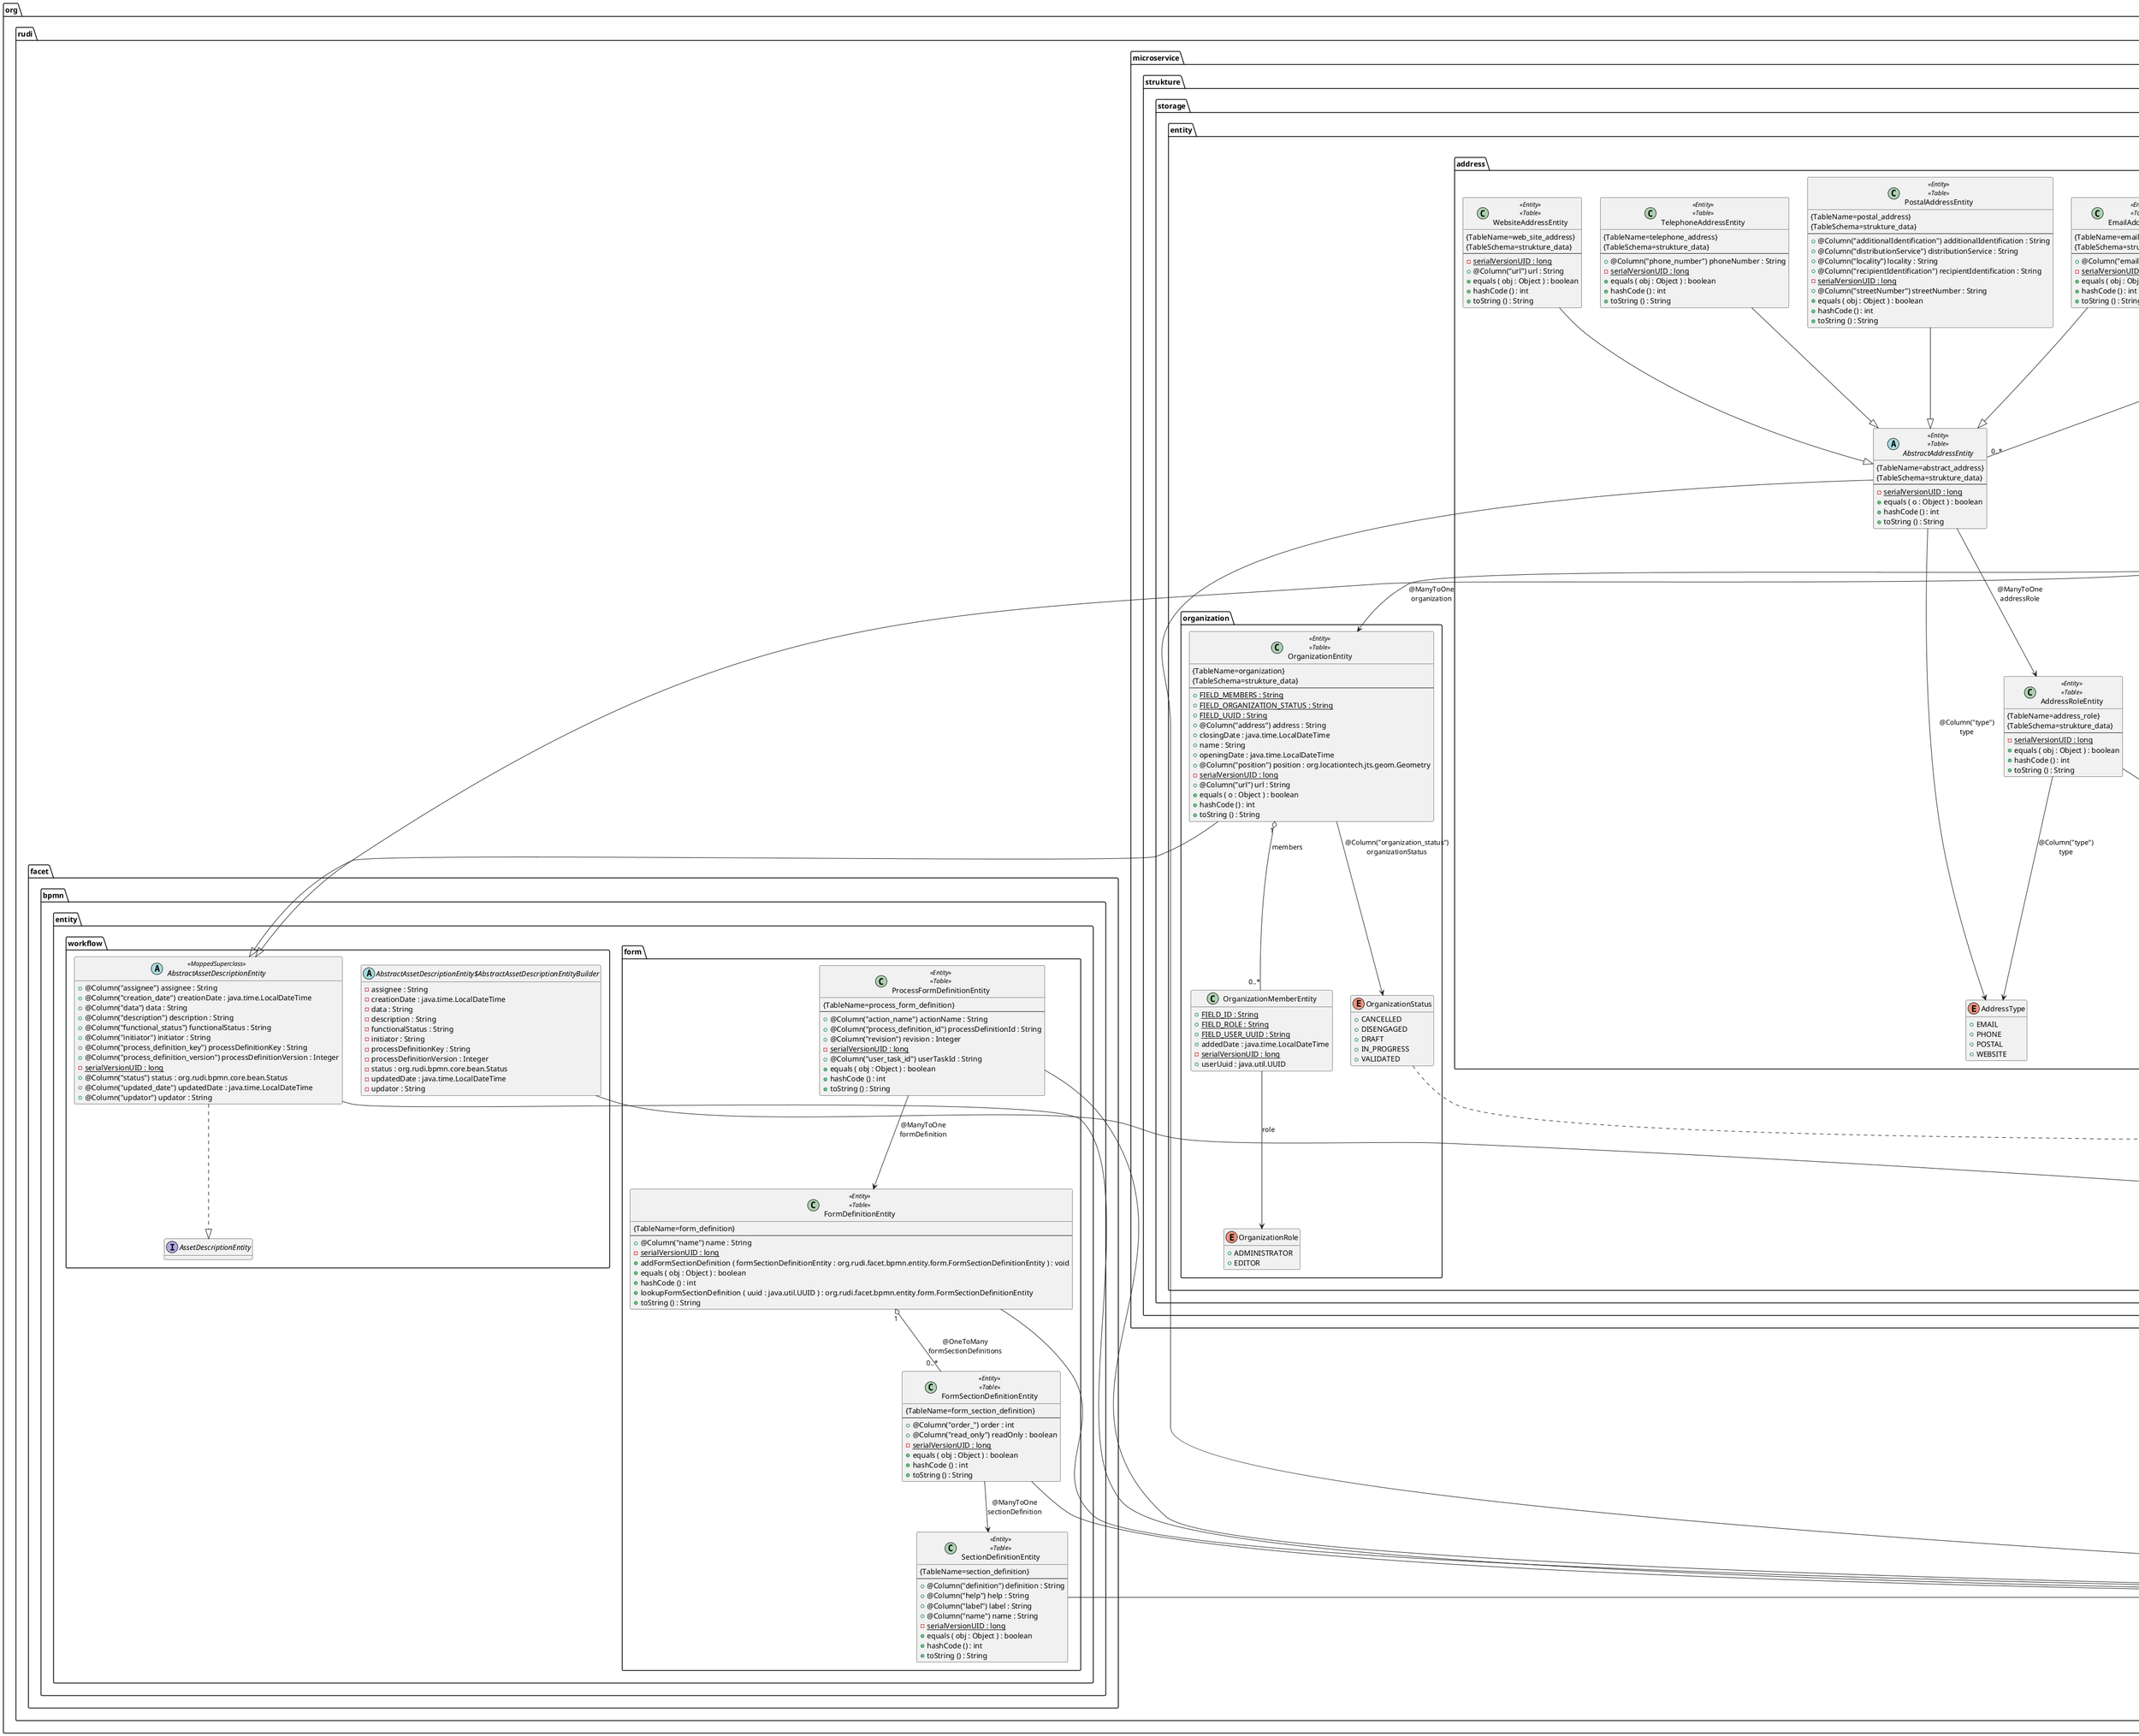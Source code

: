 @startuml

abstract class org.rudi.common.storage.entity.AbstractLabelizedEntity <<MappedSuperclass>>  {
	{field} {static} +CODE_COLUMN_LENGTH : int
	{field} {static} +CODE_COLUMN_NAME : String
	{field} +@Column("code") code : String
	{field} +@Column("label") label : String
	{field} {static} -serialVersionUID : long
	{method} +equals ( obj : Object ) : boolean
	{method} +hashCode () : int
	{method} +toString () : String
}


abstract class org.rudi.common.storage.entity.AbstractLongIdEntity <<MappedSuperclass>>  {
	{field} +@Column("id") @Id id : Long
	{field} {static} -serialVersionUID : long
	{field} +@Column("uuid") uuid : java.util.UUID
	{method} +equals ( obj : Object ) : boolean
	{method} +hashCode () : int
	{method} +toString () : String
}


abstract class org.rudi.common.storage.entity.AbstractLongIdEntity$AbstractLongIdEntityBuilder {
	{field} -id : Long
	{field} -uuid : java.util.UUID
	{method}  {abstract} +build () : org.rudi.common.storage.entity.AbstractLongIdEntity
	{method} +id ( id : Long ) : org.rudi.common.storage.entity.AbstractLongIdEntity$AbstractLongIdEntityBuilder
	{method}  {abstract} #self () : org.rudi.common.storage.entity.AbstractLongIdEntity$AbstractLongIdEntityBuilder
	{method} +toString () : String
	{method} +uuid ( uuid : java.util.UUID ) : org.rudi.common.storage.entity.AbstractLongIdEntity$AbstractLongIdEntityBuilder
}


abstract class org.rudi.common.storage.entity.AbstractStampedEntity <<MappedSuperclass>>  {
	{field} +@Column("closing_date") closingDate : java.time.LocalDateTime
	{field} +@Column("opening_date") openingDate : java.time.LocalDateTime
	{field} +@Column("order_") order : int
	{field} {static} -serialVersionUID : long
	{method} +equals ( obj : Object ) : boolean
	{method} +hashCode () : int
	{method} +toString () : String
}


abstract class org.rudi.common.storage.entity.AbstractTranslationEntity <<MappedSuperclass>>  {
	{field} +@Column("lang") lang : String
	{field} {static} -serialVersionUID : long
	{field} +@Column("text") text : String
	{method} +equals ( obj : Object ) : boolean
	{method} +hashCode () : int
	{method} +toString () : String
}


class org.rudi.common.storage.entity.HibernateEntityHelper {
	{method}  {static} +setCollection ( collectionGetter : java.util.function.Supplier , newCollection : java.util.Collection ) : void
}


interface org.rudi.common.storage.entity.PositionedStatus {
	{method}  {abstract} +isFinal () : boolean
	{method}  {abstract} +isInitial () : boolean
}


class org.rudi.common.storage.entity.SkosConceptCodeColumn {
	{field} {static} +LENGTH : int
	{field} {static} +NAME : String
	{field} {static} +TABLE_NAME : String
}


enum org.rudi.common.storage.entity.StatusPosition {
	{field} +FINAL
	{field} +INITIAL
	{field} +INTERMEDIATE
}


class org.rudi.facet.bpmn.entity.form.FormDefinitionEntity <<Entity>>  <<Table>>  {
 {TableName=form_definition}
--
	{field} +@Column("name") name : String
	{field} {static} -serialVersionUID : long
	{method} +addFormSectionDefinition ( formSectionDefinitionEntity : org.rudi.facet.bpmn.entity.form.FormSectionDefinitionEntity ) : void
	{method} +equals ( obj : Object ) : boolean
	{method} +hashCode () : int
	{method} +lookupFormSectionDefinition ( uuid : java.util.UUID ) : org.rudi.facet.bpmn.entity.form.FormSectionDefinitionEntity
	{method} +toString () : String
}


class org.rudi.facet.bpmn.entity.form.FormSectionDefinitionEntity <<Entity>>  <<Table>>  {
 {TableName=form_section_definition}
--
	{field} +@Column("order_") order : int
	{field} +@Column("read_only") readOnly : boolean
	{field} {static} -serialVersionUID : long
	{method} +equals ( obj : Object ) : boolean
	{method} +hashCode () : int
	{method} +toString () : String
}


class org.rudi.facet.bpmn.entity.form.ProcessFormDefinitionEntity <<Entity>>  <<Table>>  {
 {TableName=process_form_definition}
--
	{field} +@Column("action_name") actionName : String
	{field} +@Column("process_definition_id") processDefinitionId : String
	{field} +@Column("revision") revision : Integer
	{field} {static} -serialVersionUID : long
	{field} +@Column("user_task_id") userTaskId : String
	{method} +equals ( obj : Object ) : boolean
	{method} +hashCode () : int
	{method} +toString () : String
}


class org.rudi.facet.bpmn.entity.form.SectionDefinitionEntity <<Entity>>  <<Table>>  {
 {TableName=section_definition}
--
	{field} +@Column("definition") definition : String
	{field} +@Column("help") help : String
	{field} +@Column("label") label : String
	{field} +@Column("name") name : String
	{field} {static} -serialVersionUID : long
	{method} +equals ( obj : Object ) : boolean
	{method} +hashCode () : int
	{method} +toString () : String
}


abstract class org.rudi.facet.bpmn.entity.workflow.AbstractAssetDescriptionEntity <<MappedSuperclass>>  {
	{field} +@Column("assignee") assignee : String
	{field} +@Column("creation_date") creationDate : java.time.LocalDateTime
	{field} +@Column("data") data : String
	{field} +@Column("description") description : String
	{field} +@Column("functional_status") functionalStatus : String
	{field} +@Column("initiator") initiator : String
	{field} +@Column("process_definition_key") processDefinitionKey : String
	{field} +@Column("process_definition_version") processDefinitionVersion : Integer
	{field} {static} -serialVersionUID : long
	{field} +@Column("status") status : org.rudi.bpmn.core.bean.Status
	{field} +@Column("updated_date") updatedDate : java.time.LocalDateTime
	{field} +@Column("updator") updator : String
	{method} +equals ( obj : Object ) : boolean
	{method} +hashCode () : int
	{method} +toString () : String
}


abstract class org.rudi.facet.bpmn.entity.workflow.AbstractAssetDescriptionEntity$AbstractAssetDescriptionEntityBuilder {
	{field} -assignee : String
	{field} -creationDate : java.time.LocalDateTime
	{field} -data : String
	{field} -description : String
	{field} -functionalStatus : String
	{field} -initiator : String
	{field} -processDefinitionKey : String
	{field} -processDefinitionVersion : Integer
	{field} -status : org.rudi.bpmn.core.bean.Status
	{field} -updatedDate : java.time.LocalDateTime
	{field} -updator : String
	{method} +assignee ( assignee : String ) : org.rudi.facet.bpmn.entity.workflow.AbstractAssetDescriptionEntity$AbstractAssetDescriptionEntityBuilder
	{method}  {abstract} +build () : org.rudi.facet.bpmn.entity.workflow.AbstractAssetDescriptionEntity
	{method} +creationDate ( creationDate : java.time.LocalDateTime ) : org.rudi.facet.bpmn.entity.workflow.AbstractAssetDescriptionEntity$AbstractAssetDescriptionEntityBuilder
	{method} +data ( data : String ) : org.rudi.facet.bpmn.entity.workflow.AbstractAssetDescriptionEntity$AbstractAssetDescriptionEntityBuilder
	{method} +description ( description : String ) : org.rudi.facet.bpmn.entity.workflow.AbstractAssetDescriptionEntity$AbstractAssetDescriptionEntityBuilder
	{method} +functionalStatus ( functionalStatus : String ) : org.rudi.facet.bpmn.entity.workflow.AbstractAssetDescriptionEntity$AbstractAssetDescriptionEntityBuilder
	{method} +initiator ( initiator : String ) : org.rudi.facet.bpmn.entity.workflow.AbstractAssetDescriptionEntity$AbstractAssetDescriptionEntityBuilder
	{method} +processDefinitionKey ( processDefinitionKey : String ) : org.rudi.facet.bpmn.entity.workflow.AbstractAssetDescriptionEntity$AbstractAssetDescriptionEntityBuilder
	{method} +processDefinitionVersion ( processDefinitionVersion : Integer ) : org.rudi.facet.bpmn.entity.workflow.AbstractAssetDescriptionEntity$AbstractAssetDescriptionEntityBuilder
	{method}  {abstract} #self () : org.rudi.facet.bpmn.entity.workflow.AbstractAssetDescriptionEntity$AbstractAssetDescriptionEntityBuilder
	{method} +status ( status : org.rudi.bpmn.core.bean.Status ) : org.rudi.facet.bpmn.entity.workflow.AbstractAssetDescriptionEntity$AbstractAssetDescriptionEntityBuilder
	{method} +toString () : String
	{method} +updatedDate ( updatedDate : java.time.LocalDateTime ) : org.rudi.facet.bpmn.entity.workflow.AbstractAssetDescriptionEntity$AbstractAssetDescriptionEntityBuilder
	{method} +updator ( updator : String ) : org.rudi.facet.bpmn.entity.workflow.AbstractAssetDescriptionEntity$AbstractAssetDescriptionEntityBuilder
}


interface org.rudi.facet.bpmn.entity.workflow.AssetDescriptionEntity {
	{method}  {abstract} +getAssignee () : String
	{method}  {abstract} +getCreationDate () : java.time.LocalDateTime
	{method}  {abstract} +getData () : String
	{method}  {abstract} +getDescription () : String
	{method}  {abstract} +getFunctionalStatus () : String
	{method}  {abstract} +getInitiator () : String
	{method}  {abstract} +getProcessDefinitionKey () : String
	{method}  {abstract} +getProcessDefinitionVersion () : Integer
	{method}  {abstract} +getStatus () : org.rudi.bpmn.core.bean.Status
	{method}  {abstract} +getUpdatedDate () : java.time.LocalDateTime
	{method}  {abstract} +getUpdator () : String
	{method}  {abstract} +setAssignee ( assignee : String ) : void
	{method}  {abstract} +setCreationDate ( creationDate : java.time.LocalDateTime ) : void
	{method}  {abstract} +setData ( data : String ) : void
	{method}  {abstract} +setDescription ( description : String ) : void
	{method}  {abstract} +setFunctionalStatus ( functionalStatus : String ) : void
	{method}  {abstract} +setInitiator ( initiator : String ) : void
	{method}  {abstract} +setProcessDefinitionKey ( businessKey : String ) : void
	{method}  {abstract} +setProcessDefinitionVersion ( version : Integer ) : void
	{method}  {abstract} +setStatus ( status : org.rudi.bpmn.core.bean.Status ) : void
	{method}  {abstract} +setUpdatedDate ( updatedDate : java.time.LocalDateTime ) : void
	{method}  {abstract} +setUpdator ( updator : String ) : void
}


abstract class org.rudi.microservice.strukture.storage.entity.address.AbstractAddressEntity <<Entity>>  <<Table>>  {
 {TableName=abstract_address}
 {TableSchema=strukture_data}
--
	{field} {static} -serialVersionUID : long
	{method} +equals ( o : Object ) : boolean
	{method} +hashCode () : int
	{method} +toString () : String
}


class org.rudi.microservice.strukture.storage.entity.address.AddressRoleEntity <<Entity>>  <<Table>>  {
 {TableName=address_role}
 {TableSchema=strukture_data}
--
	{field} {static} -serialVersionUID : long
	{method} +equals ( obj : Object ) : boolean
	{method} +hashCode () : int
	{method} +toString () : String
}


enum org.rudi.microservice.strukture.storage.entity.address.AddressType {
	{field} +EMAIL
	{field} +PHONE
	{field} +POSTAL
	{field} +WEBSITE
}


class org.rudi.microservice.strukture.storage.entity.address.EmailAddressEntity <<Entity>>  <<Table>>  {
 {TableName=email_address}
 {TableSchema=strukture_data}
--
	{field} +@Column("email") email : String
	{field} {static} -serialVersionUID : long
	{method} +equals ( obj : Object ) : boolean
	{method} +hashCode () : int
	{method} +toString () : String
}


class org.rudi.microservice.strukture.storage.entity.address.PostalAddressEntity <<Entity>>  <<Table>>  {
 {TableName=postal_address}
 {TableSchema=strukture_data}
--
	{field} +@Column("additionalIdentification") additionalIdentification : String
	{field} +@Column("distributionService") distributionService : String
	{field} +@Column("locality") locality : String
	{field} +@Column("recipientIdentification") recipientIdentification : String
	{field} {static} -serialVersionUID : long
	{field} +@Column("streetNumber") streetNumber : String
	{method} +equals ( obj : Object ) : boolean
	{method} +hashCode () : int
	{method} +toString () : String
}


class org.rudi.microservice.strukture.storage.entity.address.TelephoneAddressEntity <<Entity>>  <<Table>>  {
 {TableName=telephone_address}
 {TableSchema=strukture_data}
--
	{field} +@Column("phone_number") phoneNumber : String
	{field} {static} -serialVersionUID : long
	{method} +equals ( obj : Object ) : boolean
	{method} +hashCode () : int
	{method} +toString () : String
}


class org.rudi.microservice.strukture.storage.entity.address.WebsiteAddressEntity <<Entity>>  <<Table>>  {
 {TableName=web_site_address}
 {TableSchema=strukture_data}
--
	{field} {static} -serialVersionUID : long
	{field} +@Column("url") url : String
	{method} +equals ( obj : Object ) : boolean
	{method} +hashCode () : int
	{method} +toString () : String
}


class org.rudi.microservice.strukture.storage.entity.organization.OrganizationEntity <<Entity>>  <<Table>>  {
 {TableName=organization}
 {TableSchema=strukture_data}
--
	{field} {static} +FIELD_MEMBERS : String
	{field} {static} +FIELD_ORGANIZATION_STATUS : String
	{field} {static} +FIELD_UUID : String
	{field} +@Column("address") address : String
	{field} +closingDate : java.time.LocalDateTime
	{field} +name : String
	{field} +openingDate : java.time.LocalDateTime
	{field} +@Column("position") position : org.locationtech.jts.geom.Geometry
	{field} {static} -serialVersionUID : long
	{field} +@Column("url") url : String
	{method} +equals ( o : Object ) : boolean
	{method} +hashCode () : int
	{method} +toString () : String
}


class org.rudi.microservice.strukture.storage.entity.organization.OrganizationMemberEntity {
	{field} {static} +FIELD_ID : String
	{field} {static} +FIELD_ROLE : String
	{field} {static} +FIELD_USER_UUID : String
	{field} +addedDate : java.time.LocalDateTime
	{field} {static} -serialVersionUID : long
	{field} +userUuid : java.util.UUID
	{method} +equals ( obj : Object ) : boolean
	{method} +hashCode () : int
	{method} +toString () : String
}


enum org.rudi.microservice.strukture.storage.entity.organization.OrganizationRole {
	{field} +ADMINISTRATOR
	{field} +EDITOR
}


enum org.rudi.microservice.strukture.storage.entity.organization.OrganizationStatus {
	{field} +CANCELLED
	{field} +DISENGAGED
	{field} +DRAFT
	{field} +IN_PROGRESS
	{field} +VALIDATED
}


class org.rudi.microservice.strukture.storage.entity.provider.LinkedProducerEntity <<Entity>>  <<Table>>  {
 {TableName=linked_producer}
 {TableSchema=strukture_data}
 {TableUniqueConstraints=UniqueConstraint (columnNames=[organization_fk,provider_fk] )}
--
	{field} {static} +FIELD_ID : String
	{field} {static} +FIELD_ORGANIZATION : String
	{field} {static} +FIELD_UUID : String
	{field} {static} +ORGANIZATION_FK : String
	{field} {static} +PROVIDER_FK : String
	{method} +equals ( o : Object ) : boolean
	{method} +hashCode () : int
}


enum org.rudi.microservice.strukture.storage.entity.provider.LinkedProducerStatus {
	{field} +CANCELLED
	{field} +DISENGAGED
	{field} +DRAFT
	{field} +IN_PROGRESS
	{field} +VALIDATED
}


class org.rudi.microservice.strukture.storage.entity.provider.NodeProviderEntity <<Entity>>  <<Table>>  {
 {TableName=node_provider}
 {TableSchema=strukture_data}
--
	{field} +@Column("closing_date") closingDate : java.time.LocalDateTime
	{field} +@Column("harvestable") harvestable : boolean
	{field} +@Column("harvesting_cron") harvestingCron : String
	{field} +@Column("last_harvesting_date") lastHarvestingDate : java.time.LocalDateTime
	{field} +@Column("notifiable") notifiable : boolean
	{field} +@Column("opening_date") openingDate : java.time.LocalDateTime
	{field} {static} -serialVersionUID : long
	{field} +@Column("url") url : String
	{field} +@Column("version") version : String
	{method} +equals ( obj : Object ) : boolean
	{method} +hashCode () : int
	{method} +toString () : String
}


class org.rudi.microservice.strukture.storage.entity.provider.ProviderEntity <<Entity>>  <<Table>>  {
 {TableName=provider}
 {TableSchema=strukture_data}
--
	{field} {static} +FIELD_ID : String
	{field} {static} +FIELD_LINKED_PRODUCERS : String
	{field} {static} +FIELD_UUID : String
	{field} {static} -serialVersionUID : long
	{method} +equals ( obj : Object ) : boolean
	{method} +hashCode () : int
	{method} +lookupAddress ( uuid : java.util.UUID ) : org.rudi.microservice.strukture.storage.entity.address.AbstractAddressEntity
	{method} +lookupNodeProvider ( uuid : java.util.UUID ) : org.rudi.microservice.strukture.storage.entity.provider.NodeProviderEntity
	{method} +removeAddress ( uuid : java.util.UUID ) : org.rudi.microservice.strukture.storage.entity.address.AbstractAddressEntity
	{method} +removeNodeProvider ( uuid : java.util.UUID ) : org.rudi.microservice.strukture.storage.entity.provider.NodeProviderEntity
	{method} +toString () : String
}




org.rudi.common.storage.entity.AbstractLabelizedEntity --|>  org.rudi.common.storage.entity.AbstractLongIdEntity
org.rudi.common.storage.entity.AbstractStampedEntity --|>  org.rudi.common.storage.entity.AbstractLabelizedEntity
org.rudi.common.storage.entity.AbstractTranslationEntity --|>  org.rudi.common.storage.entity.AbstractLongIdEntity
org.rudi.facet.bpmn.entity.form.FormDefinitionEntity "1" o-- "0..*"  org.rudi.facet.bpmn.entity.form.FormSectionDefinitionEntity :  @OneToMany\nformSectionDefinitions
org.rudi.facet.bpmn.entity.form.FormDefinitionEntity --|>  org.rudi.common.storage.entity.AbstractLongIdEntity
org.rudi.facet.bpmn.entity.form.FormSectionDefinitionEntity -->  org.rudi.facet.bpmn.entity.form.SectionDefinitionEntity :  @ManyToOne\nsectionDefinition
org.rudi.facet.bpmn.entity.form.FormSectionDefinitionEntity --|>  org.rudi.common.storage.entity.AbstractLongIdEntity
org.rudi.facet.bpmn.entity.form.ProcessFormDefinitionEntity -->  org.rudi.facet.bpmn.entity.form.FormDefinitionEntity :  @ManyToOne\nformDefinition
org.rudi.facet.bpmn.entity.form.ProcessFormDefinitionEntity --|>  org.rudi.common.storage.entity.AbstractLongIdEntity
org.rudi.facet.bpmn.entity.form.SectionDefinitionEntity --|>  org.rudi.common.storage.entity.AbstractLongIdEntity
org.rudi.facet.bpmn.entity.workflow.AbstractAssetDescriptionEntity --|>  org.rudi.common.storage.entity.AbstractLongIdEntity
org.rudi.facet.bpmn.entity.workflow.AbstractAssetDescriptionEntity ..|>  org.rudi.facet.bpmn.entity.workflow.AssetDescriptionEntity
org.rudi.facet.bpmn.entity.workflow.AbstractAssetDescriptionEntity$AbstractAssetDescriptionEntityBuilder --|>  org.rudi.common.storage.entity.AbstractLongIdEntity$AbstractLongIdEntityBuilder
org.rudi.microservice.strukture.storage.entity.address.AbstractAddressEntity -->  org.rudi.microservice.strukture.storage.entity.address.AddressRoleEntity :  @ManyToOne\naddressRole
org.rudi.microservice.strukture.storage.entity.address.AbstractAddressEntity -->  org.rudi.microservice.strukture.storage.entity.address.AddressType :  @Column("type")\ntype
org.rudi.microservice.strukture.storage.entity.address.AbstractAddressEntity --|>  org.rudi.common.storage.entity.AbstractLongIdEntity
org.rudi.microservice.strukture.storage.entity.address.AddressRoleEntity -->  org.rudi.microservice.strukture.storage.entity.address.AddressType :  @Column("type")\ntype
org.rudi.microservice.strukture.storage.entity.address.AddressRoleEntity --|>  org.rudi.common.storage.entity.AbstractStampedEntity
org.rudi.microservice.strukture.storage.entity.address.EmailAddressEntity --|>  org.rudi.microservice.strukture.storage.entity.address.AbstractAddressEntity
org.rudi.microservice.strukture.storage.entity.address.PostalAddressEntity --|>  org.rudi.microservice.strukture.storage.entity.address.AbstractAddressEntity
org.rudi.microservice.strukture.storage.entity.address.TelephoneAddressEntity --|>  org.rudi.microservice.strukture.storage.entity.address.AbstractAddressEntity
org.rudi.microservice.strukture.storage.entity.address.WebsiteAddressEntity --|>  org.rudi.microservice.strukture.storage.entity.address.AbstractAddressEntity
org.rudi.microservice.strukture.storage.entity.organization.OrganizationEntity "1" o-- "0..*"  org.rudi.microservice.strukture.storage.entity.organization.OrganizationMemberEntity : members
org.rudi.microservice.strukture.storage.entity.organization.OrganizationEntity -->  org.rudi.microservice.strukture.storage.entity.organization.OrganizationStatus :  @Column("organization_status")\norganizationStatus
org.rudi.microservice.strukture.storage.entity.organization.OrganizationEntity --|>  org.rudi.facet.bpmn.entity.workflow.AbstractAssetDescriptionEntity
org.rudi.microservice.strukture.storage.entity.organization.OrganizationMemberEntity -->  org.rudi.microservice.strukture.storage.entity.organization.OrganizationRole : role
org.rudi.microservice.strukture.storage.entity.organization.OrganizationStatus ..|>  org.rudi.common.storage.entity.PositionedStatus
org.rudi.microservice.strukture.storage.entity.provider.LinkedProducerEntity -->  org.rudi.microservice.strukture.storage.entity.organization.OrganizationEntity :  @ManyToOne\norganization
org.rudi.microservice.strukture.storage.entity.provider.LinkedProducerEntity -->  org.rudi.microservice.strukture.storage.entity.provider.LinkedProducerStatus :  @Column("linked_producer_status")\nlinkedProducerStatus
org.rudi.microservice.strukture.storage.entity.provider.LinkedProducerEntity --|>  org.rudi.facet.bpmn.entity.workflow.AbstractAssetDescriptionEntity
org.rudi.microservice.strukture.storage.entity.provider.LinkedProducerStatus ..|>  org.rudi.common.storage.entity.PositionedStatus
org.rudi.microservice.strukture.storage.entity.provider.NodeProviderEntity --|>  org.rudi.common.storage.entity.AbstractLongIdEntity
org.rudi.microservice.strukture.storage.entity.provider.ProviderEntity "1" o-- "0..*"  org.rudi.microservice.strukture.storage.entity.address.AbstractAddressEntity :  @OneToMany\naddresses
org.rudi.microservice.strukture.storage.entity.provider.ProviderEntity "1" o-- "0..*"  org.rudi.microservice.strukture.storage.entity.provider.LinkedProducerEntity :  @OneToMany\nlinkedProducers
org.rudi.microservice.strukture.storage.entity.provider.ProviderEntity "1" o-- "0..*"  org.rudi.microservice.strukture.storage.entity.provider.NodeProviderEntity :  @OneToMany\nnodeProviders
org.rudi.microservice.strukture.storage.entity.provider.ProviderEntity --|>  org.rudi.common.storage.entity.AbstractStampedEntity

hide methods

@enduml